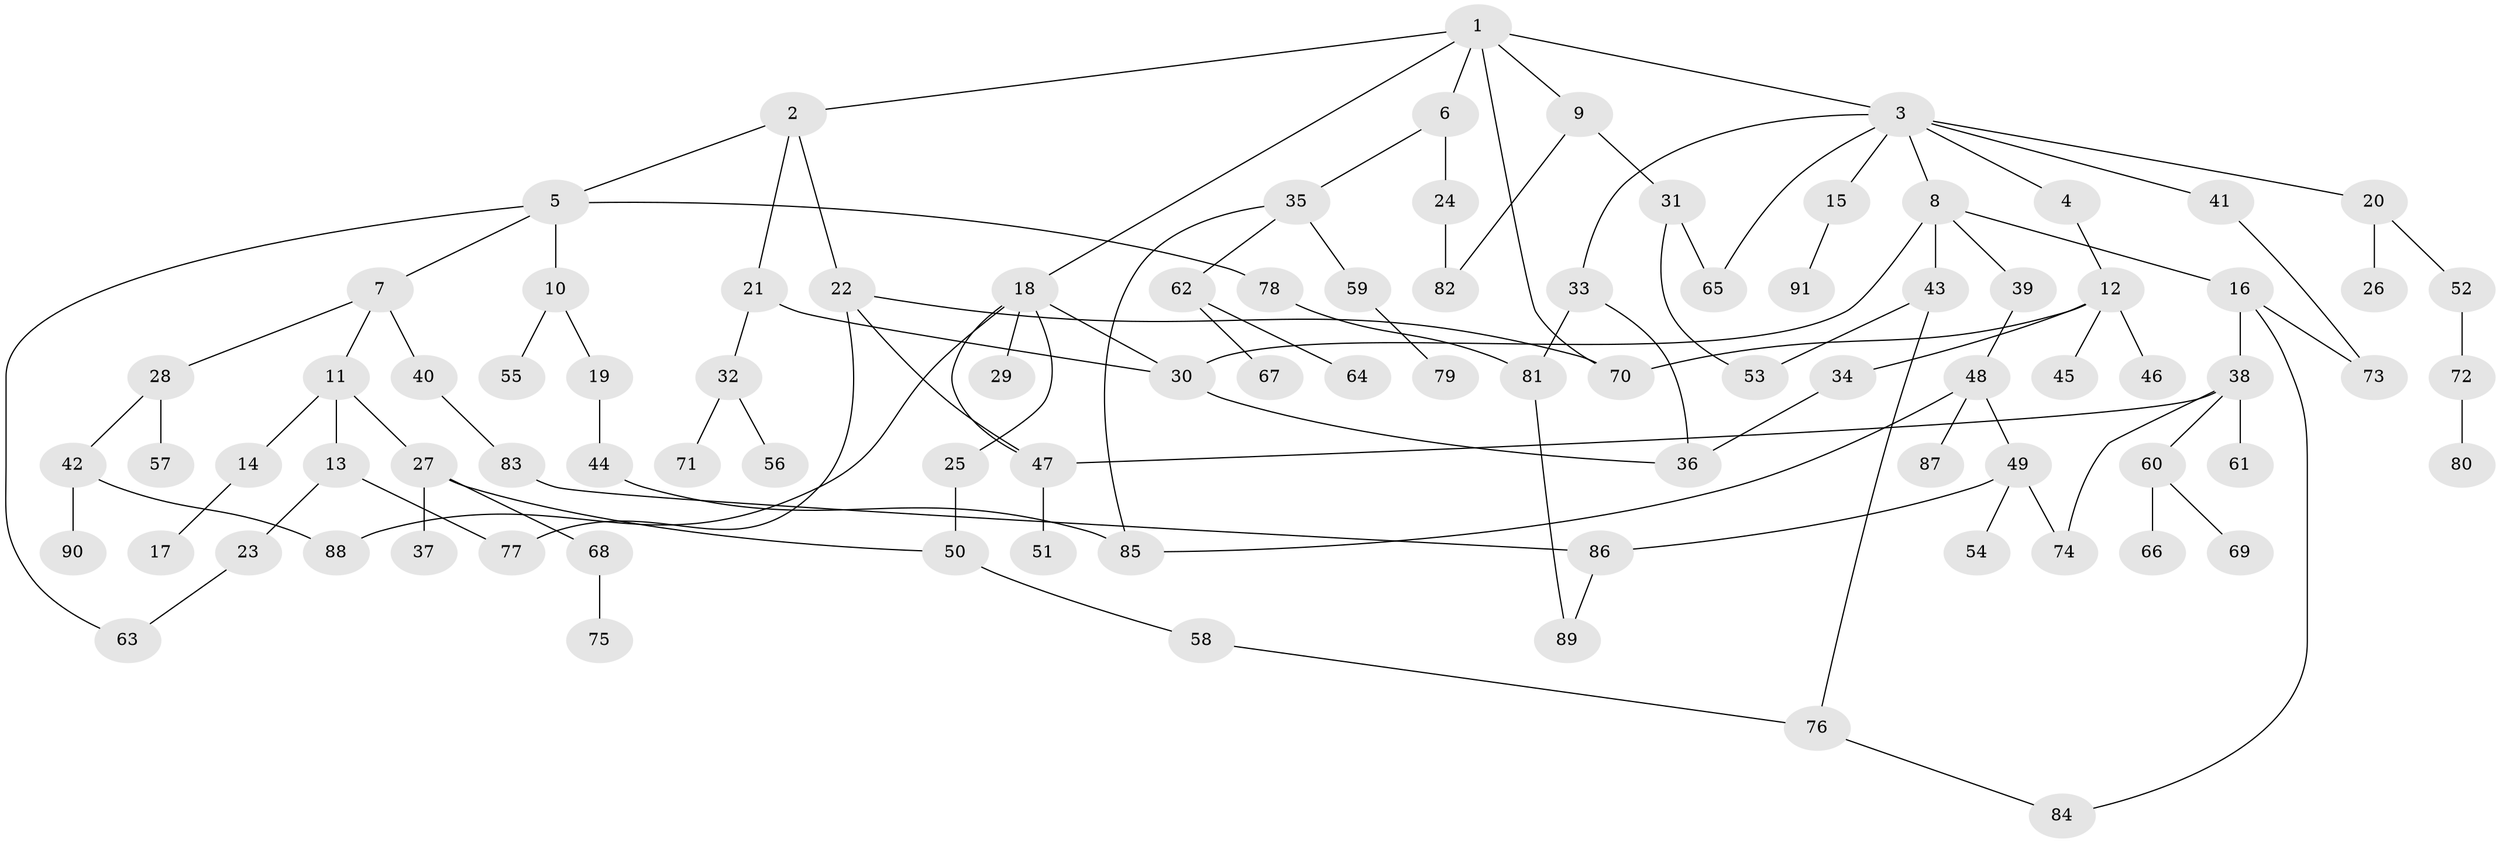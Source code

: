 // Generated by graph-tools (version 1.1) at 2025/13/03/09/25 04:13:31]
// undirected, 91 vertices, 114 edges
graph export_dot {
graph [start="1"]
  node [color=gray90,style=filled];
  1;
  2;
  3;
  4;
  5;
  6;
  7;
  8;
  9;
  10;
  11;
  12;
  13;
  14;
  15;
  16;
  17;
  18;
  19;
  20;
  21;
  22;
  23;
  24;
  25;
  26;
  27;
  28;
  29;
  30;
  31;
  32;
  33;
  34;
  35;
  36;
  37;
  38;
  39;
  40;
  41;
  42;
  43;
  44;
  45;
  46;
  47;
  48;
  49;
  50;
  51;
  52;
  53;
  54;
  55;
  56;
  57;
  58;
  59;
  60;
  61;
  62;
  63;
  64;
  65;
  66;
  67;
  68;
  69;
  70;
  71;
  72;
  73;
  74;
  75;
  76;
  77;
  78;
  79;
  80;
  81;
  82;
  83;
  84;
  85;
  86;
  87;
  88;
  89;
  90;
  91;
  1 -- 2;
  1 -- 3;
  1 -- 6;
  1 -- 9;
  1 -- 18;
  1 -- 70;
  2 -- 5;
  2 -- 21;
  2 -- 22;
  3 -- 4;
  3 -- 8;
  3 -- 15;
  3 -- 20;
  3 -- 33;
  3 -- 41;
  3 -- 65;
  4 -- 12;
  5 -- 7;
  5 -- 10;
  5 -- 63;
  5 -- 78;
  6 -- 24;
  6 -- 35;
  7 -- 11;
  7 -- 28;
  7 -- 40;
  8 -- 16;
  8 -- 30;
  8 -- 39;
  8 -- 43;
  9 -- 31;
  9 -- 82;
  10 -- 19;
  10 -- 55;
  11 -- 13;
  11 -- 14;
  11 -- 27;
  12 -- 34;
  12 -- 45;
  12 -- 46;
  12 -- 70;
  13 -- 23;
  13 -- 77;
  14 -- 17;
  15 -- 91;
  16 -- 38;
  16 -- 73;
  16 -- 84;
  18 -- 25;
  18 -- 29;
  18 -- 30;
  18 -- 47;
  18 -- 88;
  19 -- 44;
  20 -- 26;
  20 -- 52;
  21 -- 32;
  21 -- 30;
  22 -- 70;
  22 -- 77;
  22 -- 47;
  23 -- 63;
  24 -- 82;
  25 -- 50;
  27 -- 37;
  27 -- 50;
  27 -- 68;
  28 -- 42;
  28 -- 57;
  30 -- 36;
  31 -- 53;
  31 -- 65;
  32 -- 56;
  32 -- 71;
  33 -- 81;
  33 -- 36;
  34 -- 36;
  35 -- 59;
  35 -- 62;
  35 -- 85;
  38 -- 47;
  38 -- 60;
  38 -- 61;
  38 -- 74;
  39 -- 48;
  40 -- 83;
  41 -- 73;
  42 -- 88;
  42 -- 90;
  43 -- 76;
  43 -- 53;
  44 -- 85;
  47 -- 51;
  48 -- 49;
  48 -- 87;
  48 -- 85;
  49 -- 54;
  49 -- 74;
  49 -- 86;
  50 -- 58;
  52 -- 72;
  58 -- 76;
  59 -- 79;
  60 -- 66;
  60 -- 69;
  62 -- 64;
  62 -- 67;
  68 -- 75;
  72 -- 80;
  76 -- 84;
  78 -- 81;
  81 -- 89;
  83 -- 86;
  86 -- 89;
}
